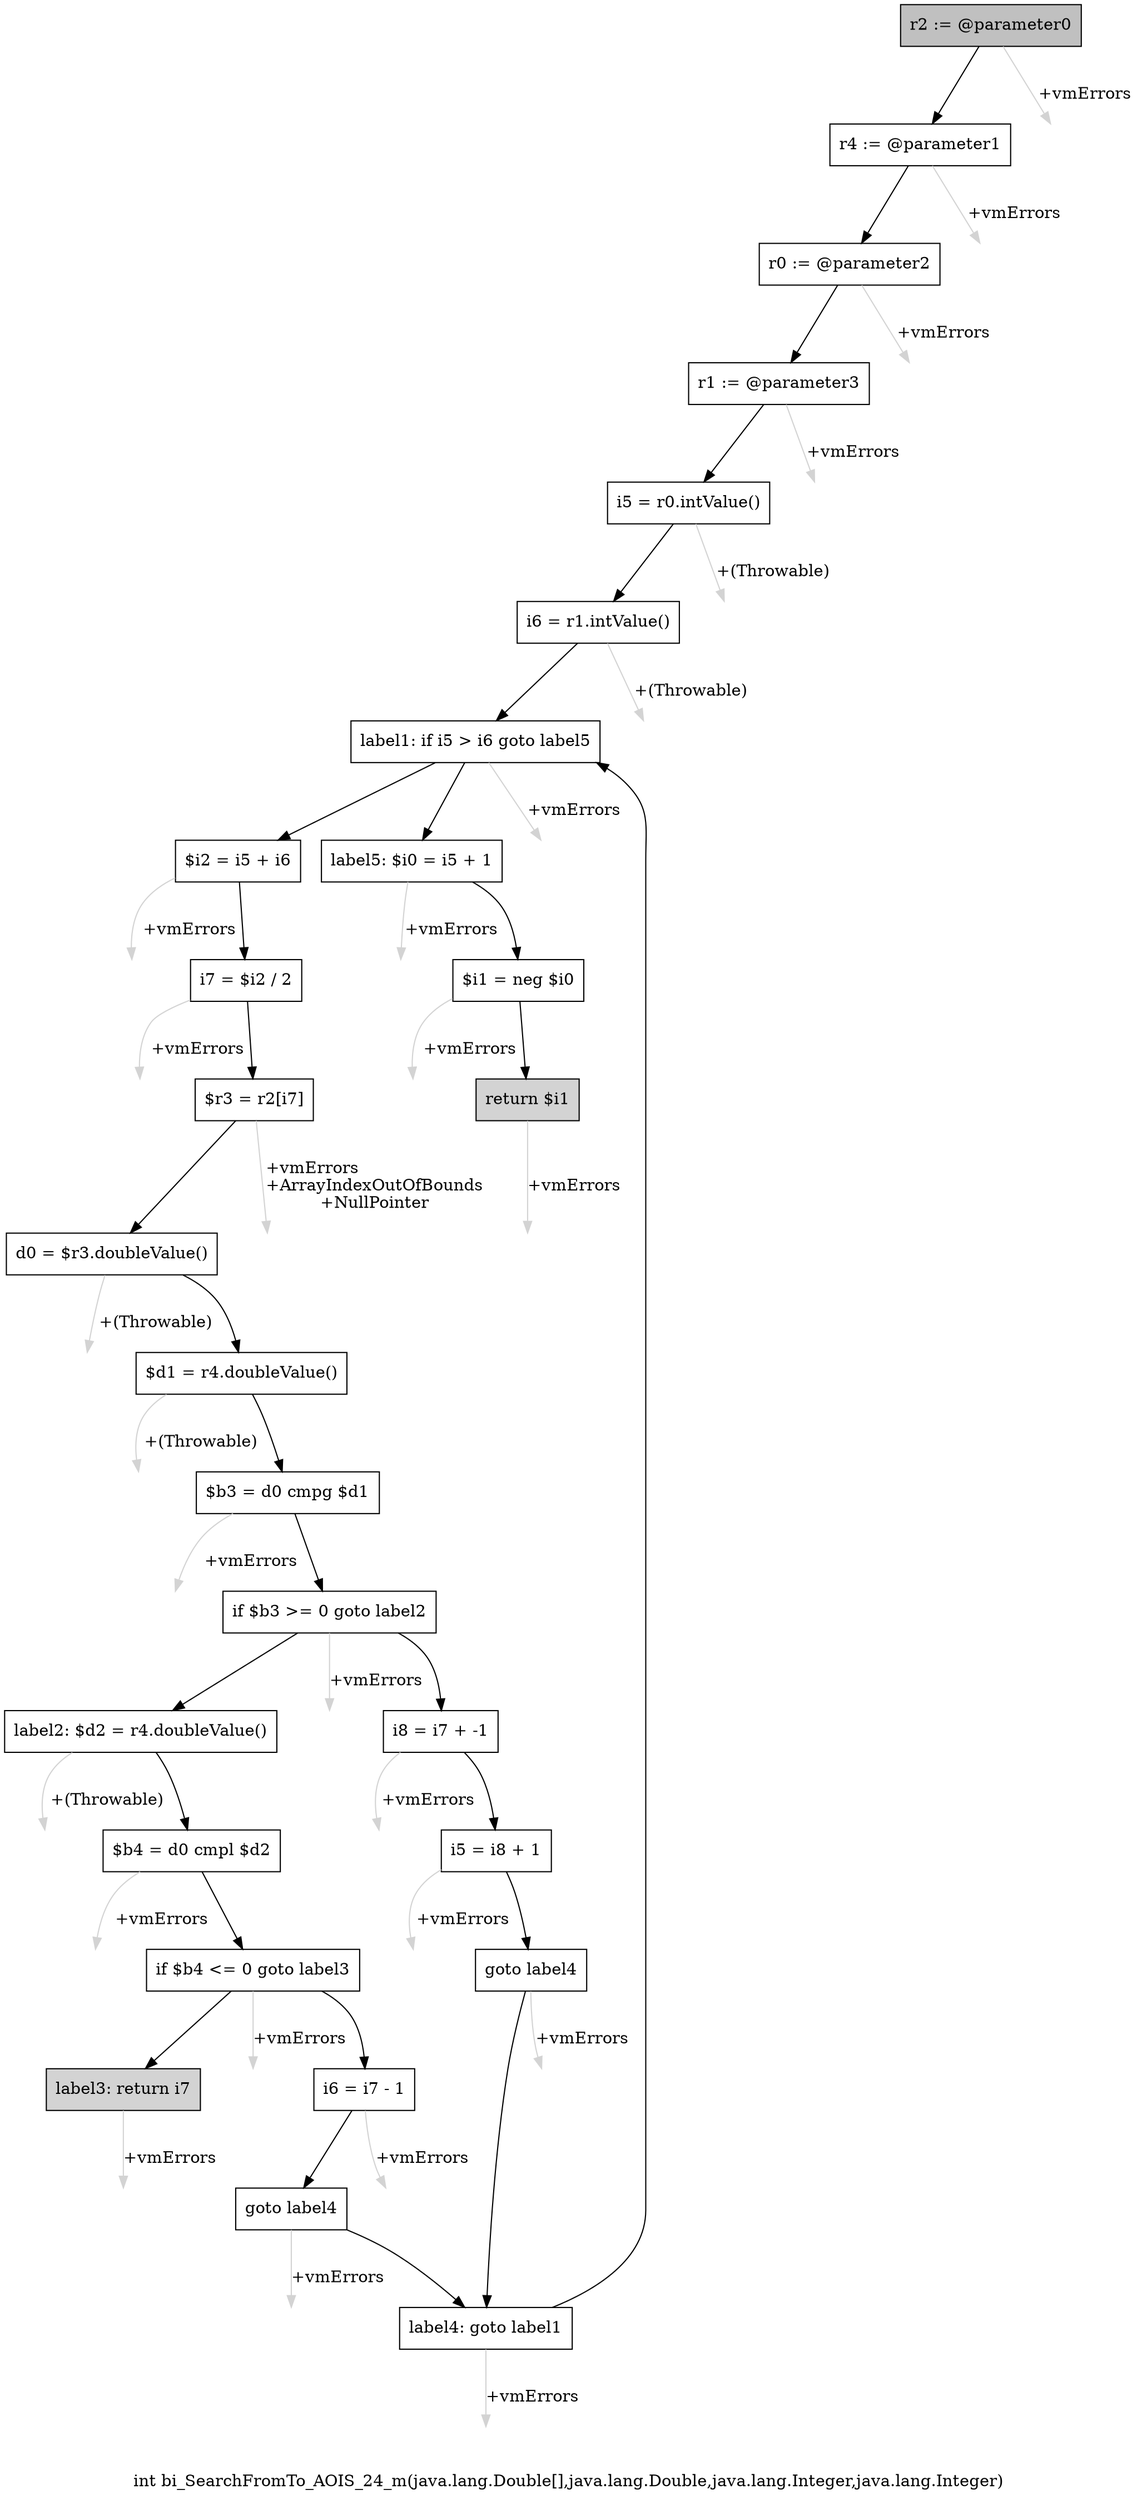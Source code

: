 digraph "int bi_SearchFromTo_AOIS_24_m(java.lang.Double[],java.lang.Double,java.lang.Integer,java.lang.Integer)" {
    label="int bi_SearchFromTo_AOIS_24_m(java.lang.Double[],java.lang.Double,java.lang.Integer,java.lang.Integer)";
    node [shape=box];
    "0" [style=filled,fillcolor=gray,label="r2 := @parameter0",];
    "1" [label="r4 := @parameter1",];
    "0"->"1" [color=black,];
    "27" [style=invis,label="Esc",];
    "0"->"27" [color=lightgray,label="\l+vmErrors",];
    "2" [label="r0 := @parameter2",];
    "1"->"2" [color=black,];
    "28" [style=invis,label="Esc",];
    "1"->"28" [color=lightgray,label="\l+vmErrors",];
    "3" [label="r1 := @parameter3",];
    "2"->"3" [color=black,];
    "29" [style=invis,label="Esc",];
    "2"->"29" [color=lightgray,label="\l+vmErrors",];
    "4" [label="i5 = r0.intValue()",];
    "3"->"4" [color=black,];
    "30" [style=invis,label="Esc",];
    "3"->"30" [color=lightgray,label="\l+vmErrors",];
    "5" [label="i6 = r1.intValue()",];
    "4"->"5" [color=black,];
    "31" [style=invis,label="Esc",];
    "4"->"31" [color=lightgray,label="\l+(Throwable)",];
    "6" [label="label1: if i5 > i6 goto label5",];
    "5"->"6" [color=black,];
    "32" [style=invis,label="Esc",];
    "5"->"32" [color=lightgray,label="\l+(Throwable)",];
    "7" [label="$i2 = i5 + i6",];
    "6"->"7" [color=black,];
    "24" [label="label5: $i0 = i5 + 1",];
    "6"->"24" [color=black,];
    "33" [style=invis,label="Esc",];
    "6"->"33" [color=lightgray,label="\l+vmErrors",];
    "8" [label="i7 = $i2 / 2",];
    "7"->"8" [color=black,];
    "34" [style=invis,label="Esc",];
    "7"->"34" [color=lightgray,label="\l+vmErrors",];
    "9" [label="$r3 = r2[i7]",];
    "8"->"9" [color=black,];
    "35" [style=invis,label="Esc",];
    "8"->"35" [color=lightgray,label="\l+vmErrors",];
    "10" [label="d0 = $r3.doubleValue()",];
    "9"->"10" [color=black,];
    "36" [style=invis,label="Esc",];
    "9"->"36" [color=lightgray,label="\l+vmErrors\l+ArrayIndexOutOfBounds\l+NullPointer",];
    "11" [label="$d1 = r4.doubleValue()",];
    "10"->"11" [color=black,];
    "37" [style=invis,label="Esc",];
    "10"->"37" [color=lightgray,label="\l+(Throwable)",];
    "12" [label="$b3 = d0 cmpg $d1",];
    "11"->"12" [color=black,];
    "38" [style=invis,label="Esc",];
    "11"->"38" [color=lightgray,label="\l+(Throwable)",];
    "13" [label="if $b3 >= 0 goto label2",];
    "12"->"13" [color=black,];
    "39" [style=invis,label="Esc",];
    "12"->"39" [color=lightgray,label="\l+vmErrors",];
    "14" [label="i8 = i7 + -1",];
    "13"->"14" [color=black,];
    "17" [label="label2: $d2 = r4.doubleValue()",];
    "13"->"17" [color=black,];
    "40" [style=invis,label="Esc",];
    "13"->"40" [color=lightgray,label="\l+vmErrors",];
    "15" [label="i5 = i8 + 1",];
    "14"->"15" [color=black,];
    "41" [style=invis,label="Esc",];
    "14"->"41" [color=lightgray,label="\l+vmErrors",];
    "16" [label="goto label4",];
    "15"->"16" [color=black,];
    "42" [style=invis,label="Esc",];
    "15"->"42" [color=lightgray,label="\l+vmErrors",];
    "23" [label="label4: goto label1",];
    "16"->"23" [color=black,];
    "43" [style=invis,label="Esc",];
    "16"->"43" [color=lightgray,label="\l+vmErrors",];
    "18" [label="$b4 = d0 cmpl $d2",];
    "17"->"18" [color=black,];
    "44" [style=invis,label="Esc",];
    "17"->"44" [color=lightgray,label="\l+(Throwable)",];
    "19" [label="if $b4 <= 0 goto label3",];
    "18"->"19" [color=black,];
    "45" [style=invis,label="Esc",];
    "18"->"45" [color=lightgray,label="\l+vmErrors",];
    "20" [label="i6 = i7 - 1",];
    "19"->"20" [color=black,];
    "22" [style=filled,fillcolor=lightgray,label="label3: return i7",];
    "19"->"22" [color=black,];
    "46" [style=invis,label="Esc",];
    "19"->"46" [color=lightgray,label="\l+vmErrors",];
    "21" [label="goto label4",];
    "20"->"21" [color=black,];
    "47" [style=invis,label="Esc",];
    "20"->"47" [color=lightgray,label="\l+vmErrors",];
    "21"->"23" [color=black,];
    "48" [style=invis,label="Esc",];
    "21"->"48" [color=lightgray,label="\l+vmErrors",];
    "49" [style=invis,label="Esc",];
    "22"->"49" [color=lightgray,label="\l+vmErrors",];
    "23"->"6" [color=black,];
    "50" [style=invis,label="Esc",];
    "23"->"50" [color=lightgray,label="\l+vmErrors",];
    "25" [label="$i1 = neg $i0",];
    "24"->"25" [color=black,];
    "51" [style=invis,label="Esc",];
    "24"->"51" [color=lightgray,label="\l+vmErrors",];
    "26" [style=filled,fillcolor=lightgray,label="return $i1",];
    "25"->"26" [color=black,];
    "52" [style=invis,label="Esc",];
    "25"->"52" [color=lightgray,label="\l+vmErrors",];
    "53" [style=invis,label="Esc",];
    "26"->"53" [color=lightgray,label="\l+vmErrors",];
}
